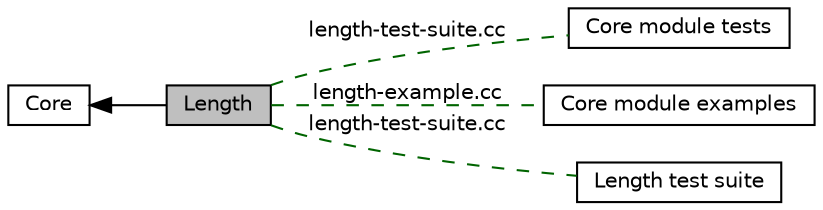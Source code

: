digraph "Length"
{
  edge [fontname="Helvetica",fontsize="10",labelfontname="Helvetica",labelfontsize="10"];
  node [fontname="Helvetica",fontsize="10",shape=box];
  rankdir=LR;
  Node4 [label="Core module tests",height=0.2,width=0.4,color="black", fillcolor="white", style="filled",URL="$group__core-tests.html",tooltip="TestSuites for the Core module."];
  Node3 [label="Core module examples",height=0.2,width=0.4,color="black", fillcolor="white", style="filled",URL="$group__core-examples.html",tooltip="Programs which illustrate use of core module functionality."];
  Node5 [label="Length test suite",height=0.2,width=0.4,color="black", fillcolor="white", style="filled",URL="$group__length-tests.html",tooltip=" "];
  Node1 [label="Length",height=0.2,width=0.4,color="black", fillcolor="grey75", style="filled", fontcolor="black",tooltip="Management of lengths in real world units."];
  Node2 [label="Core",height=0.2,width=0.4,color="black", fillcolor="white", style="filled",URL="$group__core.html",tooltip="The \"core\" module contains:"];
  Node2->Node1 [shape=plaintext, dir="back", style="solid"];
  Node1->Node3 [shape=plaintext, label="length-example.cc", color="darkgreen", dir="none", style="dashed"];
  Node1->Node4 [shape=plaintext, label="length-test-suite.cc", color="darkgreen", dir="none", style="dashed"];
  Node1->Node5 [shape=plaintext, label="length-test-suite.cc", color="darkgreen", dir="none", style="dashed"];
}
